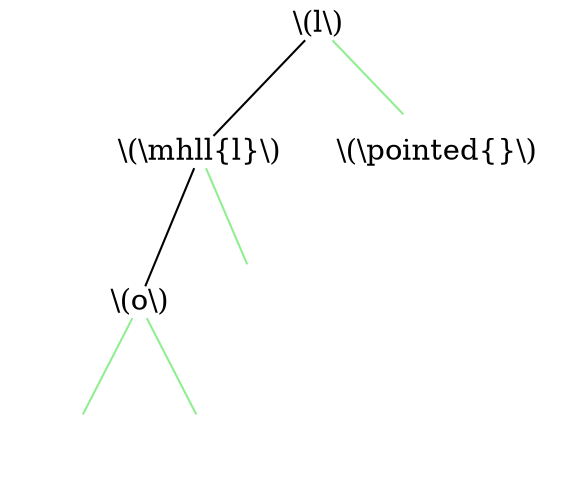 graph {
	size="4,4"
	0 [label="\\(l\\)" shape=plain]
	1 [label="\\(\\mhll{l}\\)" shape=plain]
	0 -- 1
	2 [label="\\(o\\)" shape=plain]
	1 -- 2
	3 [label="" shape=none]
	2 -- 3 [color=lightgreen]
	4 [label="" shape=none]
	2 -- 4 [color=lightgreen]
	5 [label="" shape=none]
	1 -- 5 [color=lightgreen]
	6 [label="\\(\\pointed{}\\)" shape=none]
	0 -- 6 [color=lightgreen]
}
